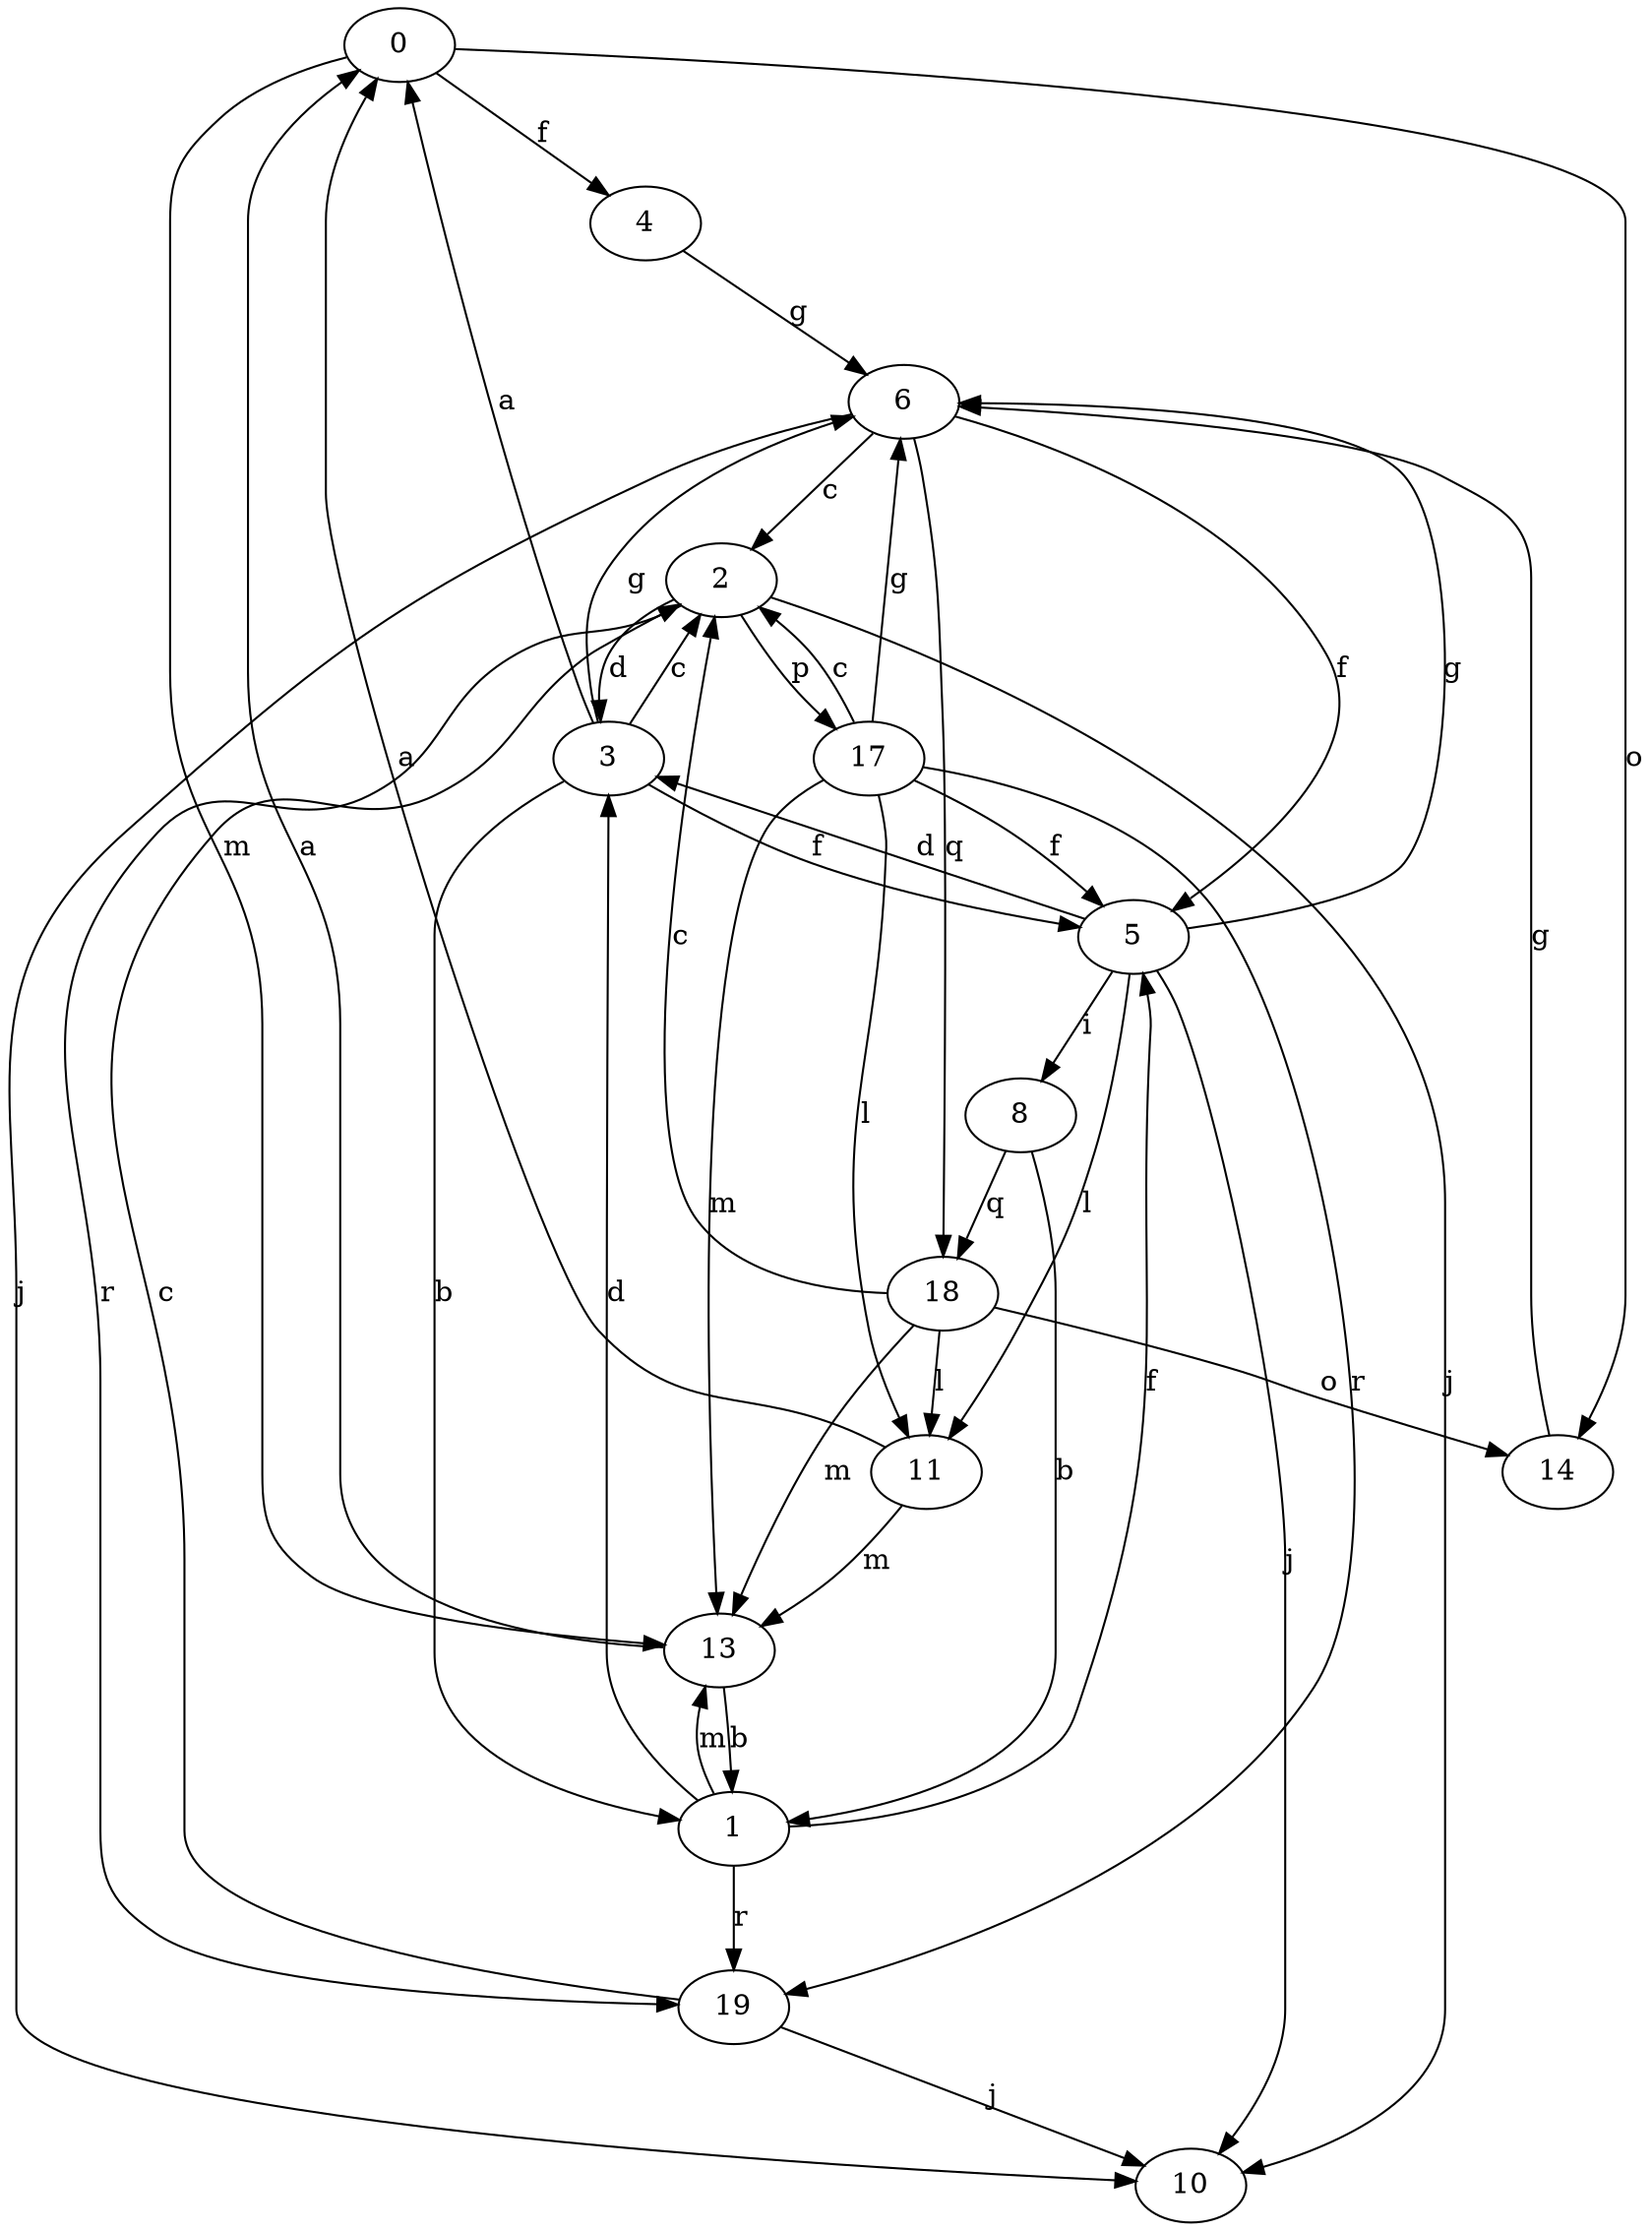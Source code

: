 strict digraph  {
0;
1;
2;
3;
4;
5;
6;
8;
10;
11;
13;
14;
17;
18;
19;
0 -> 4  [label=f];
0 -> 13  [label=m];
0 -> 14  [label=o];
1 -> 3  [label=d];
1 -> 5  [label=f];
1 -> 13  [label=m];
1 -> 19  [label=r];
2 -> 3  [label=d];
2 -> 10  [label=j];
2 -> 17  [label=p];
2 -> 19  [label=r];
3 -> 0  [label=a];
3 -> 1  [label=b];
3 -> 2  [label=c];
3 -> 5  [label=f];
3 -> 6  [label=g];
4 -> 6  [label=g];
5 -> 3  [label=d];
5 -> 6  [label=g];
5 -> 8  [label=i];
5 -> 10  [label=j];
5 -> 11  [label=l];
6 -> 2  [label=c];
6 -> 5  [label=f];
6 -> 10  [label=j];
6 -> 18  [label=q];
8 -> 1  [label=b];
8 -> 18  [label=q];
11 -> 0  [label=a];
11 -> 13  [label=m];
13 -> 0  [label=a];
13 -> 1  [label=b];
14 -> 6  [label=g];
17 -> 2  [label=c];
17 -> 5  [label=f];
17 -> 6  [label=g];
17 -> 11  [label=l];
17 -> 13  [label=m];
17 -> 19  [label=r];
18 -> 2  [label=c];
18 -> 11  [label=l];
18 -> 13  [label=m];
18 -> 14  [label=o];
19 -> 2  [label=c];
19 -> 10  [label=j];
}
